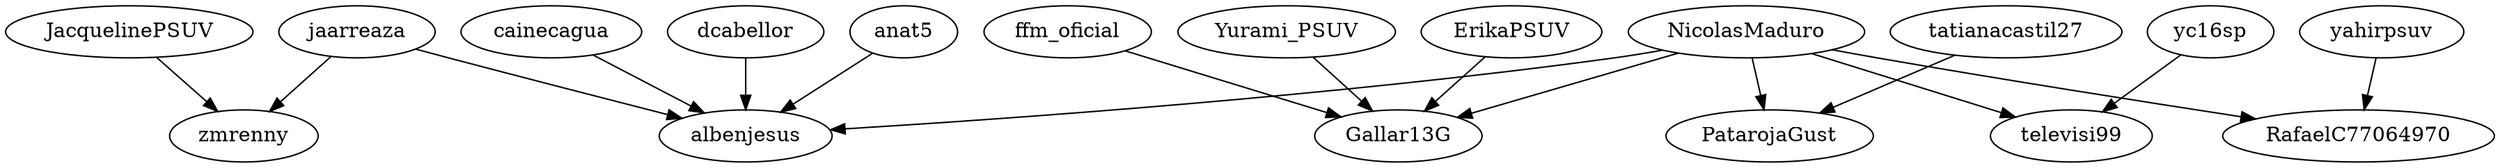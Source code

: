 strict digraph {
"JacquelinePSUV" -> "zmrenny"
"jaarreaza" -> "zmrenny"
"jaarreaza" -> "albenjesus"
"ffm_oficial" -> "Gallar13G"
"NicolasMaduro" -> "Gallar13G"
"NicolasMaduro" -> "albenjesus"
"NicolasMaduro" -> "PatarojaGust"
"NicolasMaduro" -> "televisi99"
"NicolasMaduro" -> "RafaelC77064970"
"Yurami_PSUV" -> "Gallar13G"
"ErikaPSUV" -> "Gallar13G"
"cainecagua" -> "albenjesus"
"dcabellor" -> "albenjesus"
"anat5" -> "albenjesus"
"tatianacastil27" -> "PatarojaGust"
"yc16sp" -> "televisi99"
"yahirpsuv" -> "RafaelC77064970"
}